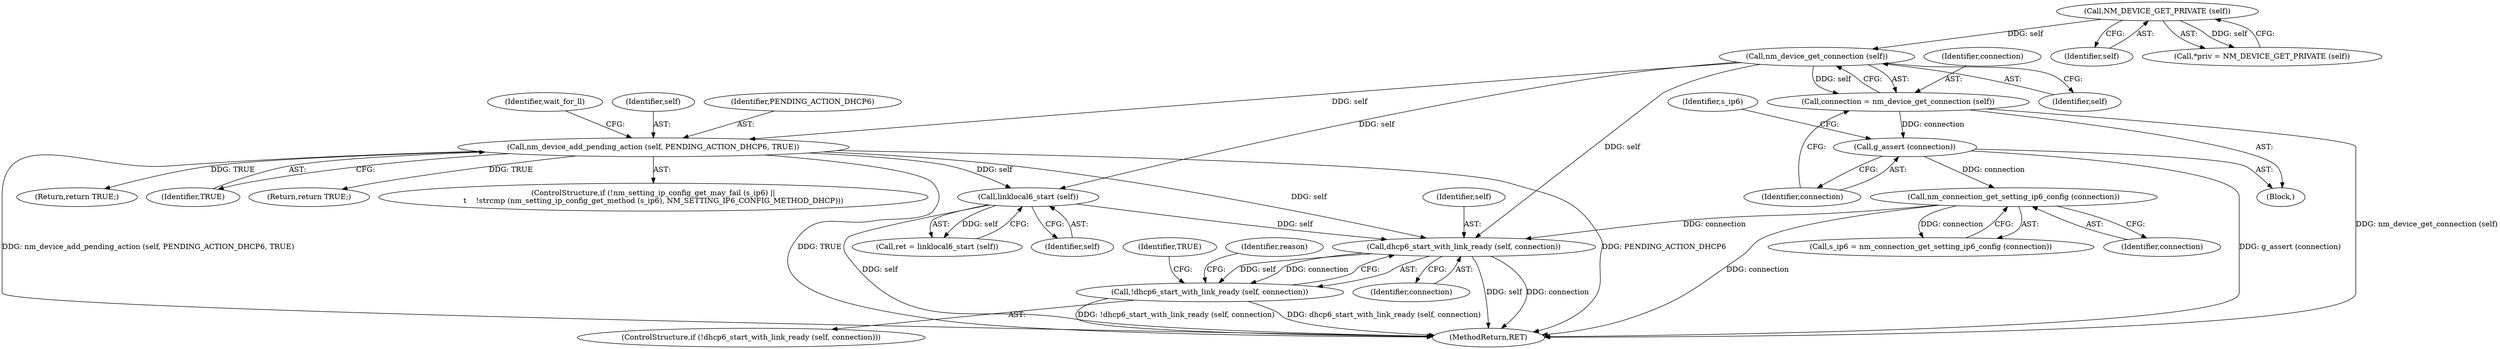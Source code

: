 digraph "0_NetworkManager_d5fc88e573fa58b93034b04d35a2454f5d28cad9@API" {
"1006696" [label="(Call,dhcp6_start_with_link_ready (self, connection))"];
"1006681" [label="(Call,linklocal6_start (self))"];
"1006653" [label="(Call,nm_device_get_connection (self))"];
"1006626" [label="(Call,NM_DEVICE_GET_PRIVATE (self))"];
"1006671" [label="(Call,nm_device_add_pending_action (self, PENDING_ACTION_DHCP6, TRUE))"];
"1006659" [label="(Call,nm_connection_get_setting_ip6_config (connection))"];
"1006655" [label="(Call,g_assert (connection))"];
"1006651" [label="(Call,connection = nm_device_get_connection (self))"];
"1006695" [label="(Call,!dhcp6_start_with_link_ready (self, connection))"];
"1006655" [label="(Call,g_assert (connection))"];
"1006688" [label="(Return,return TRUE;)"];
"1006707" [label="(Identifier,TRUE)"];
"1006654" [label="(Identifier,self)"];
"1006656" [label="(Identifier,connection)"];
"1006673" [label="(Identifier,PENDING_ACTION_DHCP6)"];
"1006697" [label="(Identifier,self)"];
"1006679" [label="(Call,ret = linklocal6_start (self))"];
"1006698" [label="(Identifier,connection)"];
"1006627" [label="(Identifier,self)"];
"1006702" [label="(Identifier,reason)"];
"1006657" [label="(Call,s_ip6 = nm_connection_get_setting_ip6_config (connection))"];
"1006674" [label="(Identifier,TRUE)"];
"1006706" [label="(Return,return TRUE;)"];
"1006696" [label="(Call,dhcp6_start_with_link_ready (self, connection))"];
"1006660" [label="(Identifier,connection)"];
"1006661" [label="(ControlStructure,if (!nm_setting_ip_config_get_may_fail (s_ip6) ||\n\t    !strcmp (nm_setting_ip_config_get_method (s_ip6), NM_SETTING_IP6_CONFIG_METHOD_DHCP)))"];
"1006682" [label="(Identifier,self)"];
"1006652" [label="(Identifier,connection)"];
"1006671" [label="(Call,nm_device_add_pending_action (self, PENDING_ACTION_DHCP6, TRUE))"];
"1006622" [label="(Block,)"];
"1006676" [label="(Identifier,wait_for_ll)"];
"1006653" [label="(Call,nm_device_get_connection (self))"];
"1006694" [label="(ControlStructure,if (!dhcp6_start_with_link_ready (self, connection)))"];
"1006681" [label="(Call,linklocal6_start (self))"];
"1006651" [label="(Call,connection = nm_device_get_connection (self))"];
"1006695" [label="(Call,!dhcp6_start_with_link_ready (self, connection))"];
"1006624" [label="(Call,*priv = NM_DEVICE_GET_PRIVATE (self))"];
"1006658" [label="(Identifier,s_ip6)"];
"1007368" [label="(MethodReturn,RET)"];
"1006626" [label="(Call,NM_DEVICE_GET_PRIVATE (self))"];
"1006672" [label="(Identifier,self)"];
"1006659" [label="(Call,nm_connection_get_setting_ip6_config (connection))"];
"1006696" -> "1006695"  [label="AST: "];
"1006696" -> "1006698"  [label="CFG: "];
"1006697" -> "1006696"  [label="AST: "];
"1006698" -> "1006696"  [label="AST: "];
"1006695" -> "1006696"  [label="CFG: "];
"1006696" -> "1007368"  [label="DDG: self"];
"1006696" -> "1007368"  [label="DDG: connection"];
"1006696" -> "1006695"  [label="DDG: self"];
"1006696" -> "1006695"  [label="DDG: connection"];
"1006681" -> "1006696"  [label="DDG: self"];
"1006653" -> "1006696"  [label="DDG: self"];
"1006671" -> "1006696"  [label="DDG: self"];
"1006659" -> "1006696"  [label="DDG: connection"];
"1006681" -> "1006679"  [label="AST: "];
"1006681" -> "1006682"  [label="CFG: "];
"1006682" -> "1006681"  [label="AST: "];
"1006679" -> "1006681"  [label="CFG: "];
"1006681" -> "1007368"  [label="DDG: self"];
"1006681" -> "1006679"  [label="DDG: self"];
"1006653" -> "1006681"  [label="DDG: self"];
"1006671" -> "1006681"  [label="DDG: self"];
"1006653" -> "1006651"  [label="AST: "];
"1006653" -> "1006654"  [label="CFG: "];
"1006654" -> "1006653"  [label="AST: "];
"1006651" -> "1006653"  [label="CFG: "];
"1006653" -> "1006651"  [label="DDG: self"];
"1006626" -> "1006653"  [label="DDG: self"];
"1006653" -> "1006671"  [label="DDG: self"];
"1006626" -> "1006624"  [label="AST: "];
"1006626" -> "1006627"  [label="CFG: "];
"1006627" -> "1006626"  [label="AST: "];
"1006624" -> "1006626"  [label="CFG: "];
"1006626" -> "1006624"  [label="DDG: self"];
"1006671" -> "1006661"  [label="AST: "];
"1006671" -> "1006674"  [label="CFG: "];
"1006672" -> "1006671"  [label="AST: "];
"1006673" -> "1006671"  [label="AST: "];
"1006674" -> "1006671"  [label="AST: "];
"1006676" -> "1006671"  [label="CFG: "];
"1006671" -> "1007368"  [label="DDG: PENDING_ACTION_DHCP6"];
"1006671" -> "1007368"  [label="DDG: nm_device_add_pending_action (self, PENDING_ACTION_DHCP6, TRUE)"];
"1006671" -> "1007368"  [label="DDG: TRUE"];
"1006671" -> "1006688"  [label="DDG: TRUE"];
"1006671" -> "1006706"  [label="DDG: TRUE"];
"1006659" -> "1006657"  [label="AST: "];
"1006659" -> "1006660"  [label="CFG: "];
"1006660" -> "1006659"  [label="AST: "];
"1006657" -> "1006659"  [label="CFG: "];
"1006659" -> "1007368"  [label="DDG: connection"];
"1006659" -> "1006657"  [label="DDG: connection"];
"1006655" -> "1006659"  [label="DDG: connection"];
"1006655" -> "1006622"  [label="AST: "];
"1006655" -> "1006656"  [label="CFG: "];
"1006656" -> "1006655"  [label="AST: "];
"1006658" -> "1006655"  [label="CFG: "];
"1006655" -> "1007368"  [label="DDG: g_assert (connection)"];
"1006651" -> "1006655"  [label="DDG: connection"];
"1006651" -> "1006622"  [label="AST: "];
"1006652" -> "1006651"  [label="AST: "];
"1006656" -> "1006651"  [label="CFG: "];
"1006651" -> "1007368"  [label="DDG: nm_device_get_connection (self)"];
"1006695" -> "1006694"  [label="AST: "];
"1006702" -> "1006695"  [label="CFG: "];
"1006707" -> "1006695"  [label="CFG: "];
"1006695" -> "1007368"  [label="DDG: !dhcp6_start_with_link_ready (self, connection)"];
"1006695" -> "1007368"  [label="DDG: dhcp6_start_with_link_ready (self, connection)"];
}
